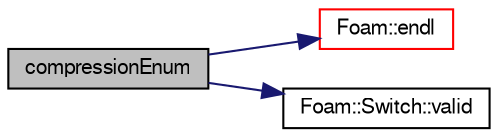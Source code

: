 digraph "compressionEnum"
{
  bgcolor="transparent";
  edge [fontname="FreeSans",fontsize="10",labelfontname="FreeSans",labelfontsize="10"];
  node [fontname="FreeSans",fontsize="10",shape=record];
  rankdir="LR";
  Node33439 [label="compressionEnum",height=0.2,width=0.4,color="black", fillcolor="grey75", style="filled", fontcolor="black"];
  Node33439 -> Node33440 [color="midnightblue",fontsize="10",style="solid",fontname="FreeSans"];
  Node33440 [label="Foam::endl",height=0.2,width=0.4,color="red",URL="$a21124.html#a2db8fe02a0d3909e9351bb4275b23ce4",tooltip="Add newline and flush stream. "];
  Node33439 -> Node33442 [color="midnightblue",fontsize="10",style="solid",fontname="FreeSans"];
  Node33442 [label="Foam::Switch::valid",height=0.2,width=0.4,color="black",URL="$a27626.html#a315419f26d3c59fa143b49b90a019049",tooltip="Return true if the Switch has a valid value. "];
}
